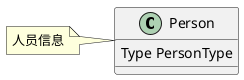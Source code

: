 
@startuml
'人员信息
'@data()
class Person {
    '@enum(A,B,C)
    Type PersonType
}

note left of Person
   人员信息
end note

@enduml
